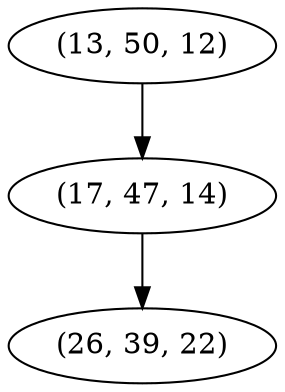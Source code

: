 digraph tree {
    "(13, 50, 12)";
    "(17, 47, 14)";
    "(26, 39, 22)";
    "(13, 50, 12)" -> "(17, 47, 14)";
    "(17, 47, 14)" -> "(26, 39, 22)";
}
